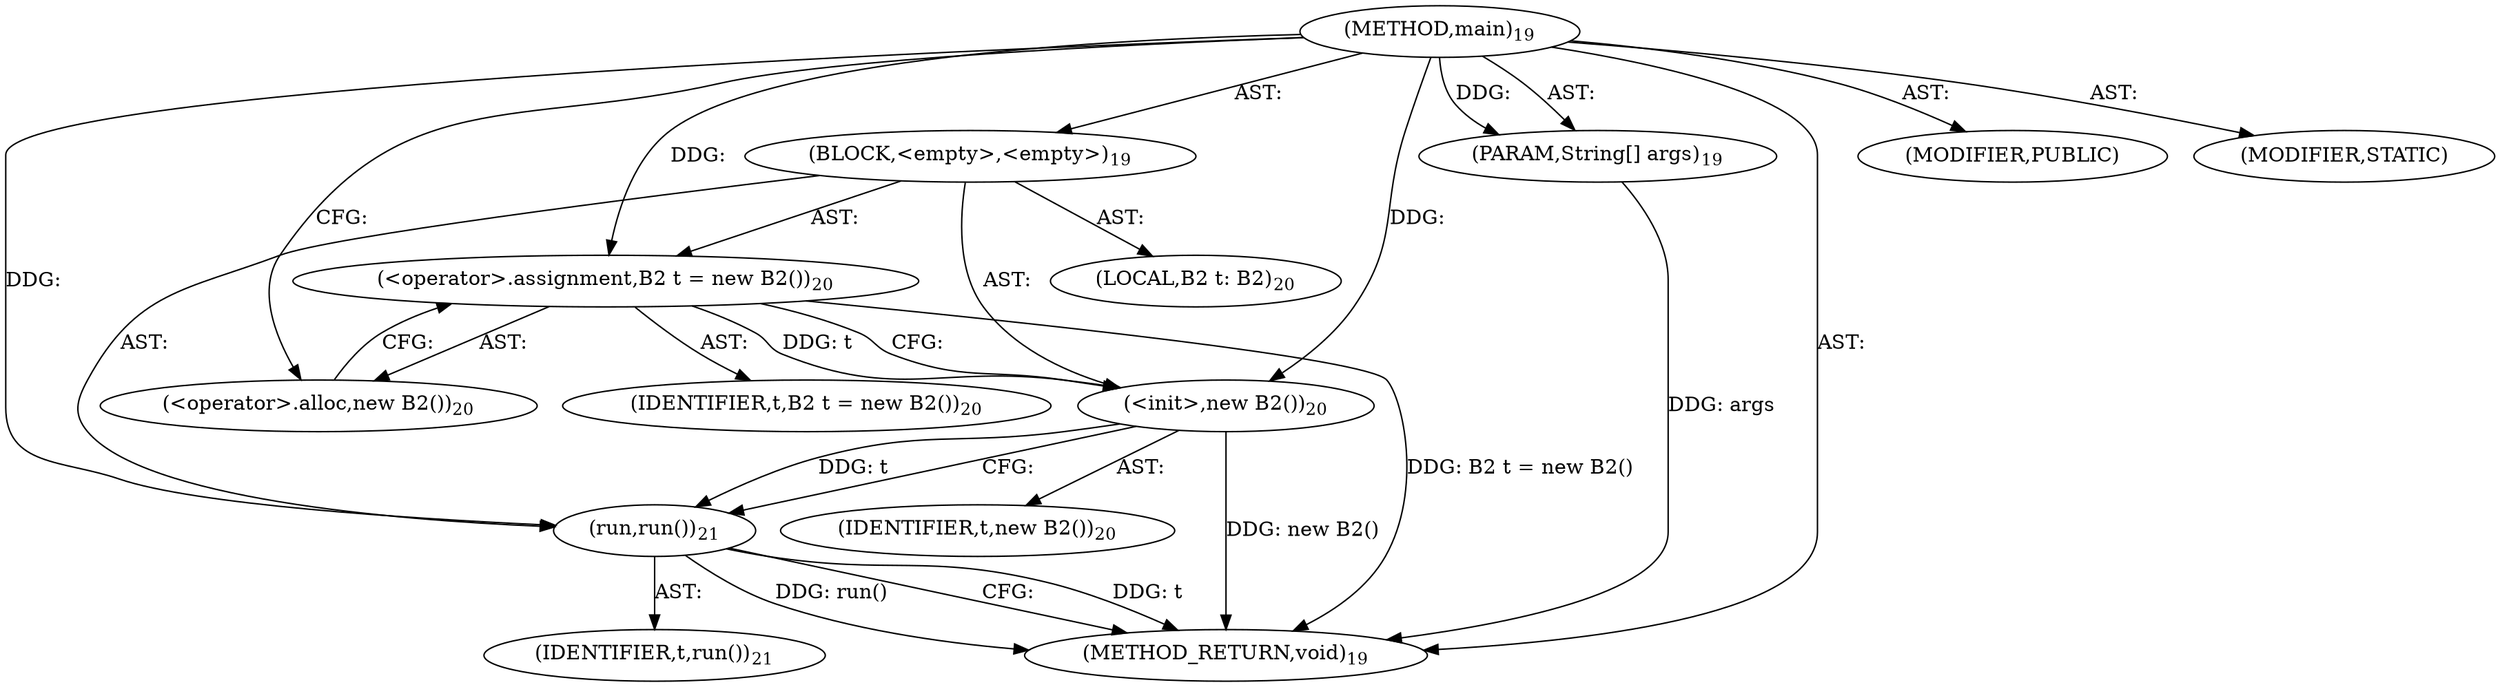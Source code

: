 digraph "main" {  
"25" [label = <(METHOD,main)<SUB>19</SUB>> ]
"26" [label = <(PARAM,String[] args)<SUB>19</SUB>> ]
"27" [label = <(BLOCK,&lt;empty&gt;,&lt;empty&gt;)<SUB>19</SUB>> ]
"4" [label = <(LOCAL,B2 t: B2)<SUB>20</SUB>> ]
"28" [label = <(&lt;operator&gt;.assignment,B2 t = new B2())<SUB>20</SUB>> ]
"29" [label = <(IDENTIFIER,t,B2 t = new B2())<SUB>20</SUB>> ]
"30" [label = <(&lt;operator&gt;.alloc,new B2())<SUB>20</SUB>> ]
"31" [label = <(&lt;init&gt;,new B2())<SUB>20</SUB>> ]
"3" [label = <(IDENTIFIER,t,new B2())<SUB>20</SUB>> ]
"32" [label = <(run,run())<SUB>21</SUB>> ]
"33" [label = <(IDENTIFIER,t,run())<SUB>21</SUB>> ]
"34" [label = <(MODIFIER,PUBLIC)> ]
"35" [label = <(MODIFIER,STATIC)> ]
"36" [label = <(METHOD_RETURN,void)<SUB>19</SUB>> ]
  "25" -> "26"  [ label = "AST: "] 
  "25" -> "27"  [ label = "AST: "] 
  "25" -> "34"  [ label = "AST: "] 
  "25" -> "35"  [ label = "AST: "] 
  "25" -> "36"  [ label = "AST: "] 
  "27" -> "4"  [ label = "AST: "] 
  "27" -> "28"  [ label = "AST: "] 
  "27" -> "31"  [ label = "AST: "] 
  "27" -> "32"  [ label = "AST: "] 
  "28" -> "29"  [ label = "AST: "] 
  "28" -> "30"  [ label = "AST: "] 
  "31" -> "3"  [ label = "AST: "] 
  "32" -> "33"  [ label = "AST: "] 
  "28" -> "31"  [ label = "CFG: "] 
  "31" -> "32"  [ label = "CFG: "] 
  "32" -> "36"  [ label = "CFG: "] 
  "30" -> "28"  [ label = "CFG: "] 
  "25" -> "30"  [ label = "CFG: "] 
  "26" -> "36"  [ label = "DDG: args"] 
  "28" -> "36"  [ label = "DDG: B2 t = new B2()"] 
  "31" -> "36"  [ label = "DDG: new B2()"] 
  "32" -> "36"  [ label = "DDG: t"] 
  "32" -> "36"  [ label = "DDG: run()"] 
  "25" -> "26"  [ label = "DDG: "] 
  "25" -> "28"  [ label = "DDG: "] 
  "28" -> "31"  [ label = "DDG: t"] 
  "25" -> "31"  [ label = "DDG: "] 
  "31" -> "32"  [ label = "DDG: t"] 
  "25" -> "32"  [ label = "DDG: "] 
}
